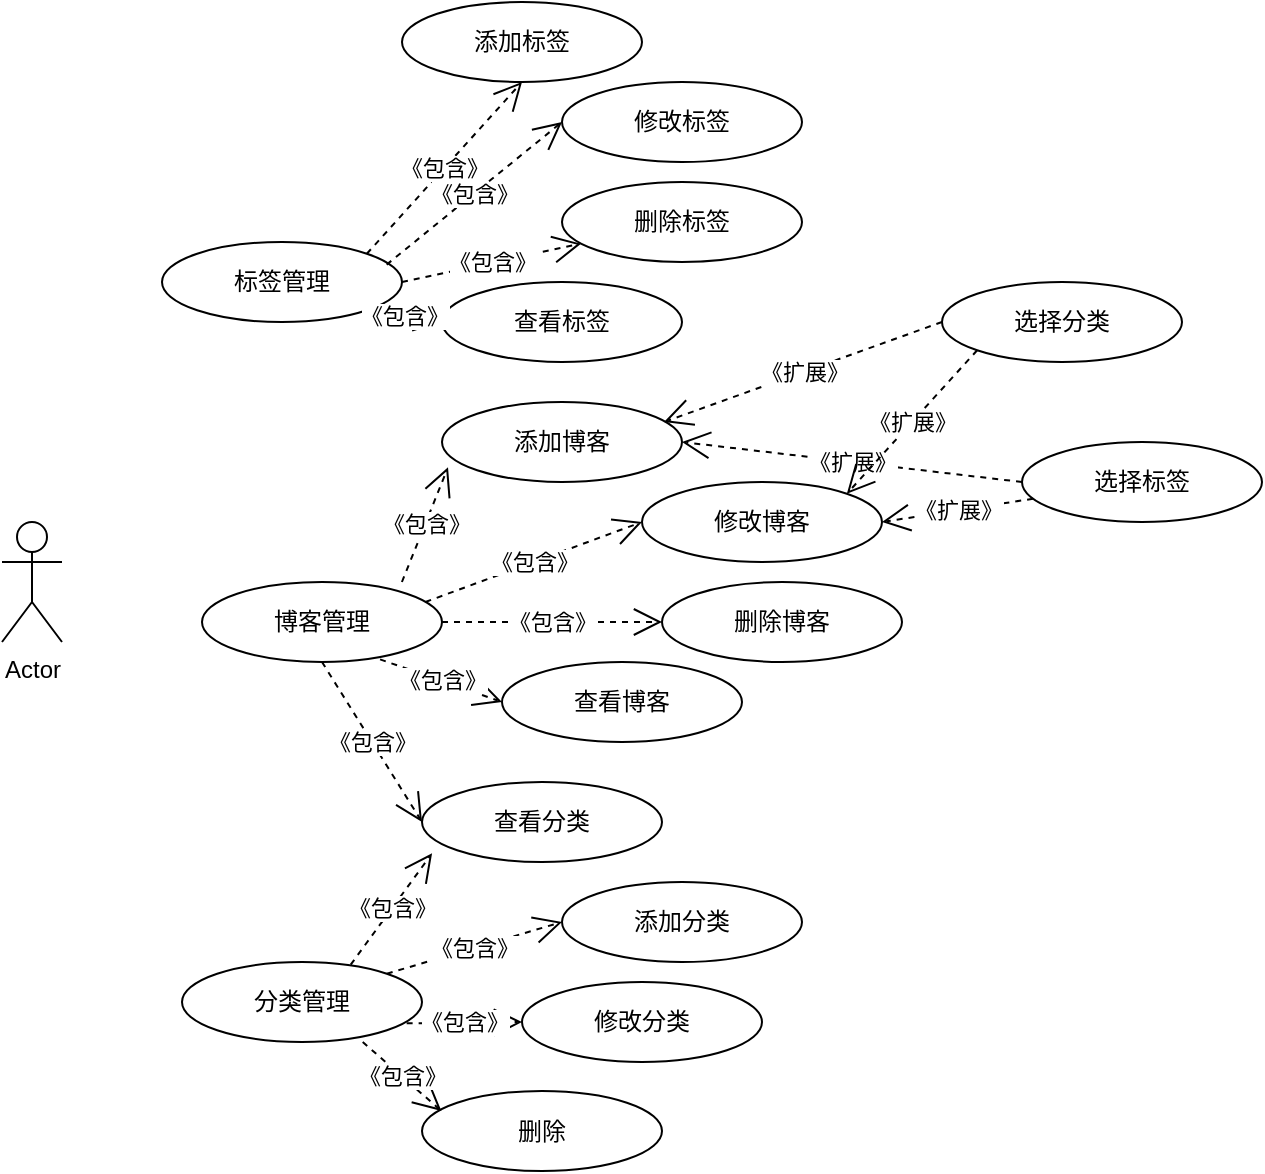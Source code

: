 <mxfile version="24.2.3" type="github">
  <diagram name="第 1 页" id="pe9sap4QaWVrpEyMOnEe">
    <mxGraphModel dx="1221" dy="636" grid="1" gridSize="10" guides="1" tooltips="1" connect="1" arrows="1" fold="1" page="1" pageScale="1" pageWidth="827" pageHeight="1169" math="0" shadow="0">
      <root>
        <mxCell id="0" />
        <mxCell id="1" parent="0" />
        <mxCell id="uvk9hI2O3WgVnZL8qZCz-1" value="Actor" style="shape=umlActor;verticalLabelPosition=bottom;verticalAlign=top;html=1;" vertex="1" parent="1">
          <mxGeometry x="90" y="300" width="30" height="60" as="geometry" />
        </mxCell>
        <mxCell id="uvk9hI2O3WgVnZL8qZCz-2" value="标签管理" style="ellipse;whiteSpace=wrap;html=1;" vertex="1" parent="1">
          <mxGeometry x="170" y="160" width="120" height="40" as="geometry" />
        </mxCell>
        <mxCell id="uvk9hI2O3WgVnZL8qZCz-3" value="分类管理" style="ellipse;whiteSpace=wrap;html=1;" vertex="1" parent="1">
          <mxGeometry x="180" y="520" width="120" height="40" as="geometry" />
        </mxCell>
        <mxCell id="uvk9hI2O3WgVnZL8qZCz-4" value="博客管理" style="ellipse;whiteSpace=wrap;html=1;" vertex="1" parent="1">
          <mxGeometry x="190" y="330" width="120" height="40" as="geometry" />
        </mxCell>
        <mxCell id="uvk9hI2O3WgVnZL8qZCz-5" value="删除标签" style="ellipse;whiteSpace=wrap;html=1;" vertex="1" parent="1">
          <mxGeometry x="370" y="130" width="120" height="40" as="geometry" />
        </mxCell>
        <mxCell id="uvk9hI2O3WgVnZL8qZCz-6" value="修改标签" style="ellipse;whiteSpace=wrap;html=1;" vertex="1" parent="1">
          <mxGeometry x="370" y="80" width="120" height="40" as="geometry" />
        </mxCell>
        <mxCell id="uvk9hI2O3WgVnZL8qZCz-7" value="添加标签" style="ellipse;whiteSpace=wrap;html=1;" vertex="1" parent="1">
          <mxGeometry x="290" y="40" width="120" height="40" as="geometry" />
        </mxCell>
        <mxCell id="uvk9hI2O3WgVnZL8qZCz-8" value="《包含》" style="endArrow=open;endSize=12;dashed=1;html=1;rounded=0;exitX=1;exitY=0;exitDx=0;exitDy=0;entryX=0.5;entryY=1;entryDx=0;entryDy=0;" edge="1" parent="1" source="uvk9hI2O3WgVnZL8qZCz-2" target="uvk9hI2O3WgVnZL8qZCz-7">
          <mxGeometry width="160" relative="1" as="geometry">
            <mxPoint x="370" y="130" as="sourcePoint" />
            <mxPoint x="530" y="130" as="targetPoint" />
          </mxGeometry>
        </mxCell>
        <mxCell id="uvk9hI2O3WgVnZL8qZCz-10" value="《包含》" style="endArrow=open;endSize=12;dashed=1;html=1;rounded=0;exitX=0.936;exitY=0.283;exitDx=0;exitDy=0;entryX=0;entryY=0.5;entryDx=0;entryDy=0;exitPerimeter=0;" edge="1" parent="1" source="uvk9hI2O3WgVnZL8qZCz-2" target="uvk9hI2O3WgVnZL8qZCz-6">
          <mxGeometry width="160" relative="1" as="geometry">
            <mxPoint x="302" y="126" as="sourcePoint" />
            <mxPoint x="330" y="70" as="targetPoint" />
          </mxGeometry>
        </mxCell>
        <mxCell id="uvk9hI2O3WgVnZL8qZCz-11" value="《包含》" style="endArrow=open;endSize=12;dashed=1;html=1;rounded=0;exitX=1;exitY=0.5;exitDx=0;exitDy=0;" edge="1" parent="1" source="uvk9hI2O3WgVnZL8qZCz-2" target="uvk9hI2O3WgVnZL8qZCz-5">
          <mxGeometry width="160" relative="1" as="geometry">
            <mxPoint x="312" y="136" as="sourcePoint" />
            <mxPoint x="340" y="80" as="targetPoint" />
          </mxGeometry>
        </mxCell>
        <mxCell id="uvk9hI2O3WgVnZL8qZCz-12" value="添加博客" style="ellipse;whiteSpace=wrap;html=1;" vertex="1" parent="1">
          <mxGeometry x="310" y="240" width="120" height="40" as="geometry" />
        </mxCell>
        <mxCell id="uvk9hI2O3WgVnZL8qZCz-13" value="修改博客" style="ellipse;whiteSpace=wrap;html=1;" vertex="1" parent="1">
          <mxGeometry x="410" y="280" width="120" height="40" as="geometry" />
        </mxCell>
        <mxCell id="uvk9hI2O3WgVnZL8qZCz-14" value="删除博客" style="ellipse;whiteSpace=wrap;html=1;" vertex="1" parent="1">
          <mxGeometry x="420" y="330" width="120" height="40" as="geometry" />
        </mxCell>
        <mxCell id="uvk9hI2O3WgVnZL8qZCz-15" value="查看分类" style="ellipse;whiteSpace=wrap;html=1;" vertex="1" parent="1">
          <mxGeometry x="300" y="430" width="120" height="40" as="geometry" />
        </mxCell>
        <mxCell id="uvk9hI2O3WgVnZL8qZCz-16" value="添加分类" style="ellipse;whiteSpace=wrap;html=1;" vertex="1" parent="1">
          <mxGeometry x="370" y="480" width="120" height="40" as="geometry" />
        </mxCell>
        <mxCell id="uvk9hI2O3WgVnZL8qZCz-17" value="修改分类" style="ellipse;whiteSpace=wrap;html=1;" vertex="1" parent="1">
          <mxGeometry x="350" y="530" width="120" height="40" as="geometry" />
        </mxCell>
        <mxCell id="uvk9hI2O3WgVnZL8qZCz-19" value="删除" style="ellipse;whiteSpace=wrap;html=1;" vertex="1" parent="1">
          <mxGeometry x="300" y="584.5" width="120" height="40" as="geometry" />
        </mxCell>
        <mxCell id="uvk9hI2O3WgVnZL8qZCz-20" value="查看标签" style="ellipse;whiteSpace=wrap;html=1;" vertex="1" parent="1">
          <mxGeometry x="310" y="180" width="120" height="40" as="geometry" />
        </mxCell>
        <mxCell id="uvk9hI2O3WgVnZL8qZCz-21" value="《包含》" style="endArrow=open;endSize=12;dashed=1;html=1;rounded=0;exitX=1;exitY=1;exitDx=0;exitDy=0;entryX=0;entryY=0.5;entryDx=0;entryDy=0;" edge="1" parent="1" source="uvk9hI2O3WgVnZL8qZCz-2" target="uvk9hI2O3WgVnZL8qZCz-20">
          <mxGeometry width="160" relative="1" as="geometry">
            <mxPoint x="320" y="140" as="sourcePoint" />
            <mxPoint x="392" y="134" as="targetPoint" />
          </mxGeometry>
        </mxCell>
        <mxCell id="uvk9hI2O3WgVnZL8qZCz-24" value="查看博客" style="ellipse;whiteSpace=wrap;html=1;" vertex="1" parent="1">
          <mxGeometry x="340" y="370" width="120" height="40" as="geometry" />
        </mxCell>
        <mxCell id="uvk9hI2O3WgVnZL8qZCz-25" value="《包含》" style="endArrow=open;endSize=12;dashed=1;html=1;rounded=0;exitX=0.833;exitY=0;exitDx=0;exitDy=0;entryX=0.025;entryY=0.817;entryDx=0;entryDy=0;entryPerimeter=0;exitPerimeter=0;" edge="1" parent="1" source="uvk9hI2O3WgVnZL8qZCz-4" target="uvk9hI2O3WgVnZL8qZCz-12">
          <mxGeometry width="160" relative="1" as="geometry">
            <mxPoint x="260" y="340" as="sourcePoint" />
            <mxPoint x="380" y="201" as="targetPoint" />
          </mxGeometry>
        </mxCell>
        <mxCell id="uvk9hI2O3WgVnZL8qZCz-26" value="《包含》" style="endArrow=open;endSize=12;dashed=1;html=1;rounded=0;exitX=0.931;exitY=0.25;exitDx=0;exitDy=0;entryX=0;entryY=0.5;entryDx=0;entryDy=0;exitPerimeter=0;" edge="1" parent="1" source="uvk9hI2O3WgVnZL8qZCz-4" target="uvk9hI2O3WgVnZL8qZCz-13">
          <mxGeometry width="160" relative="1" as="geometry">
            <mxPoint x="270" y="350" as="sourcePoint" />
            <mxPoint x="390" y="211" as="targetPoint" />
          </mxGeometry>
        </mxCell>
        <mxCell id="uvk9hI2O3WgVnZL8qZCz-27" value="《包含》" style="endArrow=open;endSize=12;dashed=1;html=1;rounded=0;entryX=0;entryY=0.5;entryDx=0;entryDy=0;exitX=1;exitY=0.5;exitDx=0;exitDy=0;" edge="1" parent="1" source="uvk9hI2O3WgVnZL8qZCz-4" target="uvk9hI2O3WgVnZL8qZCz-14">
          <mxGeometry width="160" relative="1" as="geometry">
            <mxPoint x="290" y="360" as="sourcePoint" />
            <mxPoint x="400" y="221" as="targetPoint" />
          </mxGeometry>
        </mxCell>
        <mxCell id="uvk9hI2O3WgVnZL8qZCz-28" value="《包含》" style="endArrow=open;endSize=12;dashed=1;html=1;rounded=0;exitX=0.742;exitY=0.967;exitDx=0;exitDy=0;entryX=0;entryY=0.5;entryDx=0;entryDy=0;exitPerimeter=0;" edge="1" parent="1" source="uvk9hI2O3WgVnZL8qZCz-4" target="uvk9hI2O3WgVnZL8qZCz-24">
          <mxGeometry width="160" relative="1" as="geometry">
            <mxPoint x="290" y="370" as="sourcePoint" />
            <mxPoint x="410" y="231" as="targetPoint" />
          </mxGeometry>
        </mxCell>
        <mxCell id="uvk9hI2O3WgVnZL8qZCz-29" value="《包含》" style="endArrow=open;endSize=12;dashed=1;html=1;rounded=0;exitX=0.5;exitY=1;exitDx=0;exitDy=0;entryX=0;entryY=0.5;entryDx=0;entryDy=0;" edge="1" parent="1" source="uvk9hI2O3WgVnZL8qZCz-4" target="uvk9hI2O3WgVnZL8qZCz-15">
          <mxGeometry width="160" relative="1" as="geometry">
            <mxPoint x="270" y="380" as="sourcePoint" />
            <mxPoint x="390" y="241" as="targetPoint" />
          </mxGeometry>
        </mxCell>
        <mxCell id="uvk9hI2O3WgVnZL8qZCz-30" value="《包含》" style="endArrow=open;endSize=12;dashed=1;html=1;rounded=0;exitX=0.753;exitY=1;exitDx=0;exitDy=0;entryX=0.081;entryY=0.25;entryDx=0;entryDy=0;entryPerimeter=0;exitPerimeter=0;" edge="1" parent="1" source="uvk9hI2O3WgVnZL8qZCz-3" target="uvk9hI2O3WgVnZL8qZCz-19">
          <mxGeometry width="160" relative="1" as="geometry">
            <mxPoint x="260" y="380" as="sourcePoint" />
            <mxPoint x="360" y="455" as="targetPoint" />
          </mxGeometry>
        </mxCell>
        <mxCell id="uvk9hI2O3WgVnZL8qZCz-31" value="《包含》" style="endArrow=open;endSize=12;dashed=1;html=1;rounded=0;exitX=0.936;exitY=0.767;exitDx=0;exitDy=0;entryX=0;entryY=0.5;entryDx=0;entryDy=0;exitPerimeter=0;" edge="1" parent="1" source="uvk9hI2O3WgVnZL8qZCz-3" target="uvk9hI2O3WgVnZL8qZCz-17">
          <mxGeometry width="160" relative="1" as="geometry">
            <mxPoint x="270" y="390" as="sourcePoint" />
            <mxPoint x="370" y="465" as="targetPoint" />
          </mxGeometry>
        </mxCell>
        <mxCell id="uvk9hI2O3WgVnZL8qZCz-32" value="《包含》" style="endArrow=open;endSize=12;dashed=1;html=1;rounded=0;exitX=1;exitY=0;exitDx=0;exitDy=0;entryX=0;entryY=0.5;entryDx=0;entryDy=0;" edge="1" parent="1" source="uvk9hI2O3WgVnZL8qZCz-3" target="uvk9hI2O3WgVnZL8qZCz-16">
          <mxGeometry width="160" relative="1" as="geometry">
            <mxPoint x="280" y="400" as="sourcePoint" />
            <mxPoint x="380" y="475" as="targetPoint" />
          </mxGeometry>
        </mxCell>
        <mxCell id="uvk9hI2O3WgVnZL8qZCz-33" value="《包含》" style="endArrow=open;endSize=12;dashed=1;html=1;rounded=0;exitX=0.703;exitY=0.033;exitDx=0;exitDy=0;entryX=0.042;entryY=0.892;entryDx=0;entryDy=0;entryPerimeter=0;exitPerimeter=0;" edge="1" parent="1" source="uvk9hI2O3WgVnZL8qZCz-3" target="uvk9hI2O3WgVnZL8qZCz-15">
          <mxGeometry width="160" relative="1" as="geometry">
            <mxPoint x="290" y="410" as="sourcePoint" />
            <mxPoint x="390" y="485" as="targetPoint" />
          </mxGeometry>
        </mxCell>
        <mxCell id="uvk9hI2O3WgVnZL8qZCz-34" value="选择标签" style="ellipse;whiteSpace=wrap;html=1;" vertex="1" parent="1">
          <mxGeometry x="600" y="260" width="120" height="40" as="geometry" />
        </mxCell>
        <mxCell id="uvk9hI2O3WgVnZL8qZCz-35" value="选择分类" style="ellipse;whiteSpace=wrap;html=1;" vertex="1" parent="1">
          <mxGeometry x="560" y="180" width="120" height="40" as="geometry" />
        </mxCell>
        <mxCell id="uvk9hI2O3WgVnZL8qZCz-37" value="《扩展》" style="endArrow=open;endSize=12;dashed=1;html=1;rounded=0;exitX=0;exitY=0.5;exitDx=0;exitDy=0;entryX=0.925;entryY=0.25;entryDx=0;entryDy=0;entryPerimeter=0;" edge="1" parent="1" source="uvk9hI2O3WgVnZL8qZCz-35" target="uvk9hI2O3WgVnZL8qZCz-12">
          <mxGeometry x="-0.002" width="160" relative="1" as="geometry">
            <mxPoint x="302" y="154" as="sourcePoint" />
            <mxPoint x="370" y="190" as="targetPoint" />
            <mxPoint as="offset" />
          </mxGeometry>
        </mxCell>
        <mxCell id="uvk9hI2O3WgVnZL8qZCz-38" value="《扩展》" style="endArrow=open;endSize=12;dashed=1;html=1;rounded=0;exitX=0;exitY=0.5;exitDx=0;exitDy=0;entryX=1;entryY=0.5;entryDx=0;entryDy=0;" edge="1" parent="1" source="uvk9hI2O3WgVnZL8qZCz-34" target="uvk9hI2O3WgVnZL8qZCz-12">
          <mxGeometry width="160" relative="1" as="geometry">
            <mxPoint x="620" y="250" as="sourcePoint" />
            <mxPoint x="480" y="260" as="targetPoint" />
          </mxGeometry>
        </mxCell>
        <mxCell id="uvk9hI2O3WgVnZL8qZCz-39" value="《扩展》" style="endArrow=open;endSize=12;dashed=1;html=1;rounded=0;entryX=1;entryY=0.5;entryDx=0;entryDy=0;" edge="1" parent="1" source="uvk9hI2O3WgVnZL8qZCz-34" target="uvk9hI2O3WgVnZL8qZCz-13">
          <mxGeometry x="-0.002" width="160" relative="1" as="geometry">
            <mxPoint x="600" y="190" as="sourcePoint" />
            <mxPoint x="471" y="250" as="targetPoint" />
            <mxPoint as="offset" />
          </mxGeometry>
        </mxCell>
        <mxCell id="uvk9hI2O3WgVnZL8qZCz-40" value="《扩展》" style="endArrow=open;endSize=12;dashed=1;html=1;rounded=0;exitX=0;exitY=1;exitDx=0;exitDy=0;entryX=1;entryY=0;entryDx=0;entryDy=0;" edge="1" parent="1" source="uvk9hI2O3WgVnZL8qZCz-35" target="uvk9hI2O3WgVnZL8qZCz-13">
          <mxGeometry x="-0.002" width="160" relative="1" as="geometry">
            <mxPoint x="610" y="200" as="sourcePoint" />
            <mxPoint x="481" y="260" as="targetPoint" />
            <mxPoint as="offset" />
          </mxGeometry>
        </mxCell>
      </root>
    </mxGraphModel>
  </diagram>
</mxfile>

